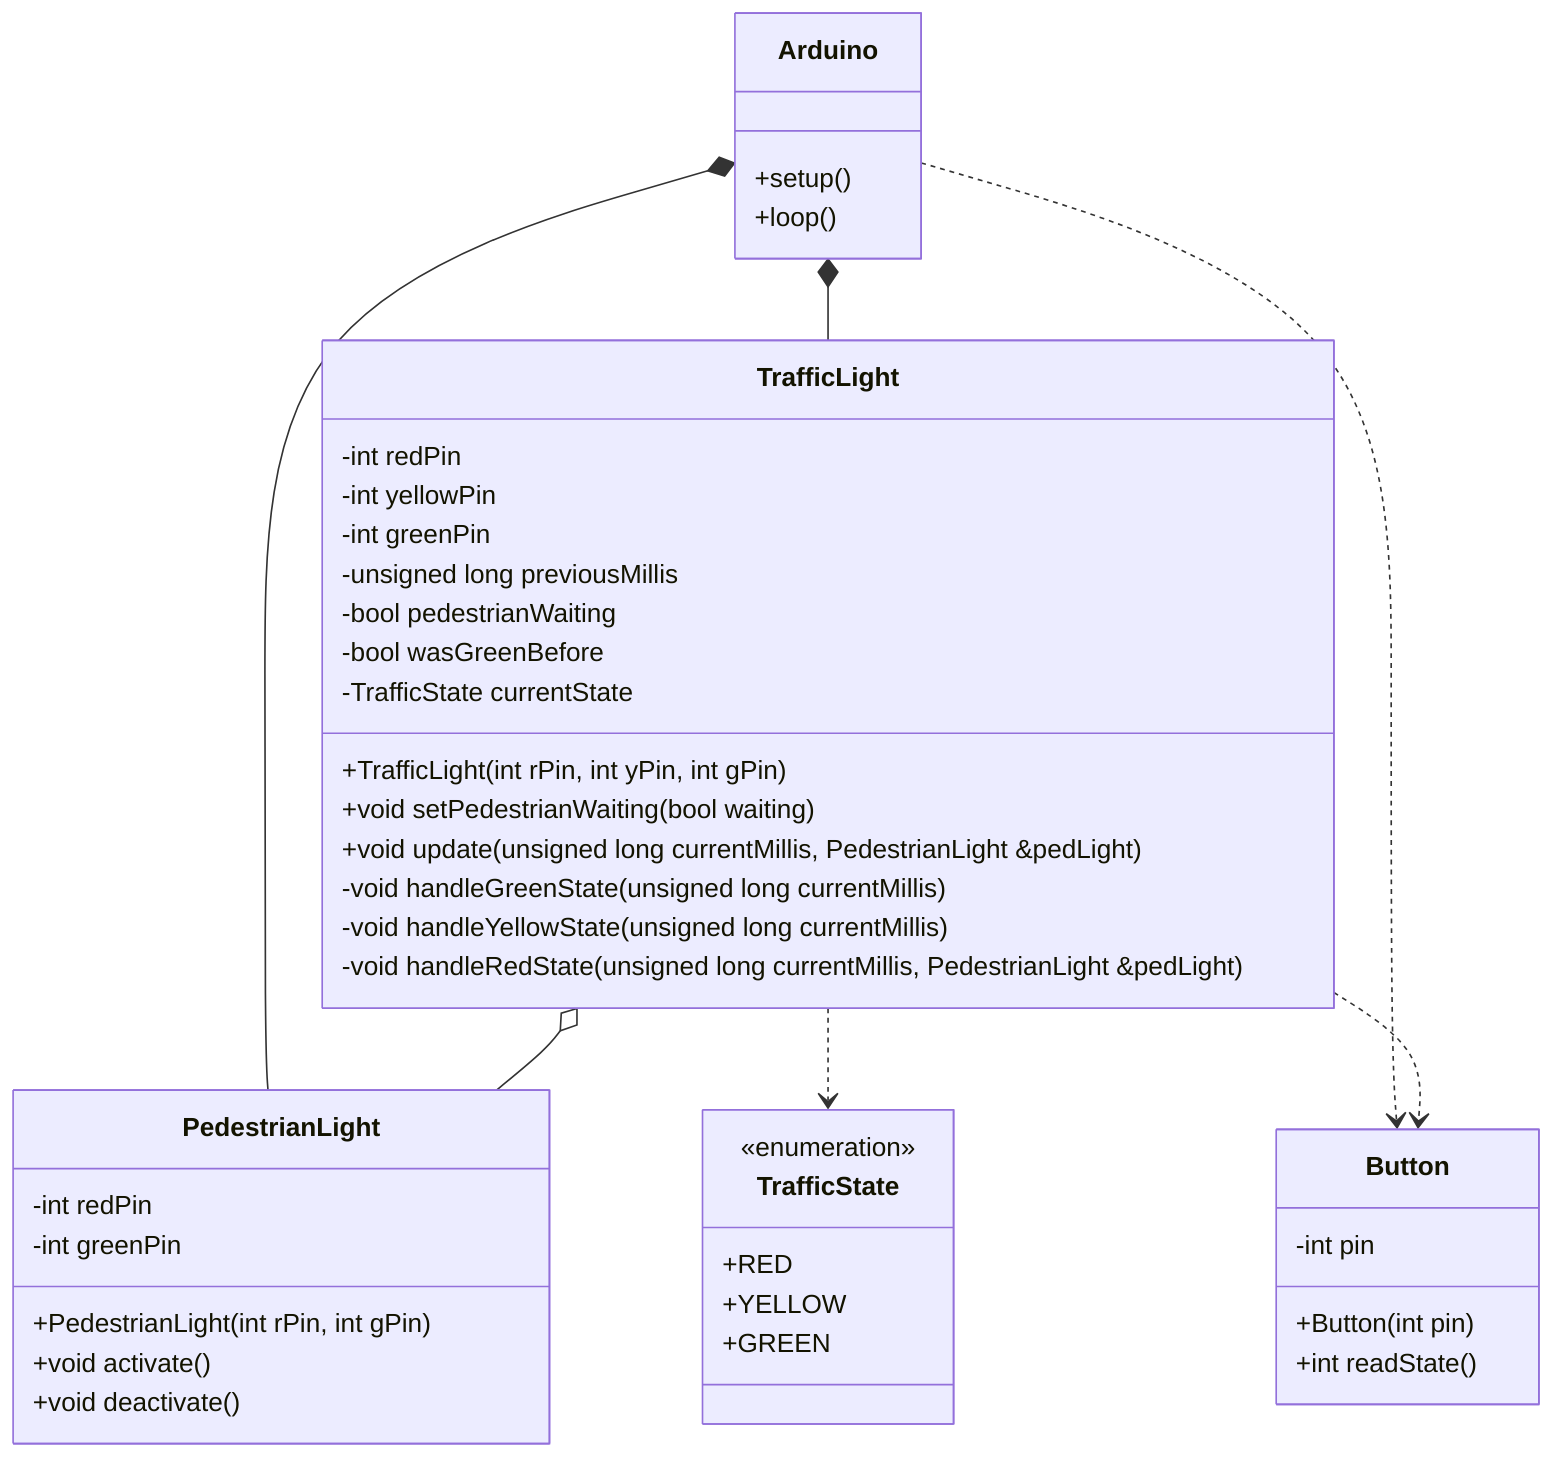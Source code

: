 classDiagram
    class TrafficLight {
        -int redPin
        -int yellowPin
        -int greenPin
        -unsigned long previousMillis
        -bool pedestrianWaiting
        -bool wasGreenBefore
        -TrafficState currentState
        +TrafficLight(int rPin, int yPin, int gPin)
        +void setPedestrianWaiting(bool waiting)
        +void update(unsigned long currentMillis, PedestrianLight &pedLight)
        -void handleGreenState(unsigned long currentMillis)
        -void handleYellowState(unsigned long currentMillis)
        -void handleRedState(unsigned long currentMillis, PedestrianLight &pedLight)
    }

    class TrafficState {
        <<enumeration>>
        +RED
        +YELLOW
        +GREEN
    }

    class PedestrianLight {
        -int redPin
        -int greenPin
        +PedestrianLight(int rPin, int gPin)
        +void activate()
        +void deactivate()
    }

    class Button {
        -int pin
        +Button(int pin)
        +int readState()
    }

    class Arduino {
        +setup()
        +loop()
    }

    %% Relationships
    Arduino *-- TrafficLight
    Arduino *-- PedestrianLight
    Arduino ..> Button
    TrafficLight o-- PedestrianLight
    TrafficLight ..> TrafficState
    TrafficLight ..> Button